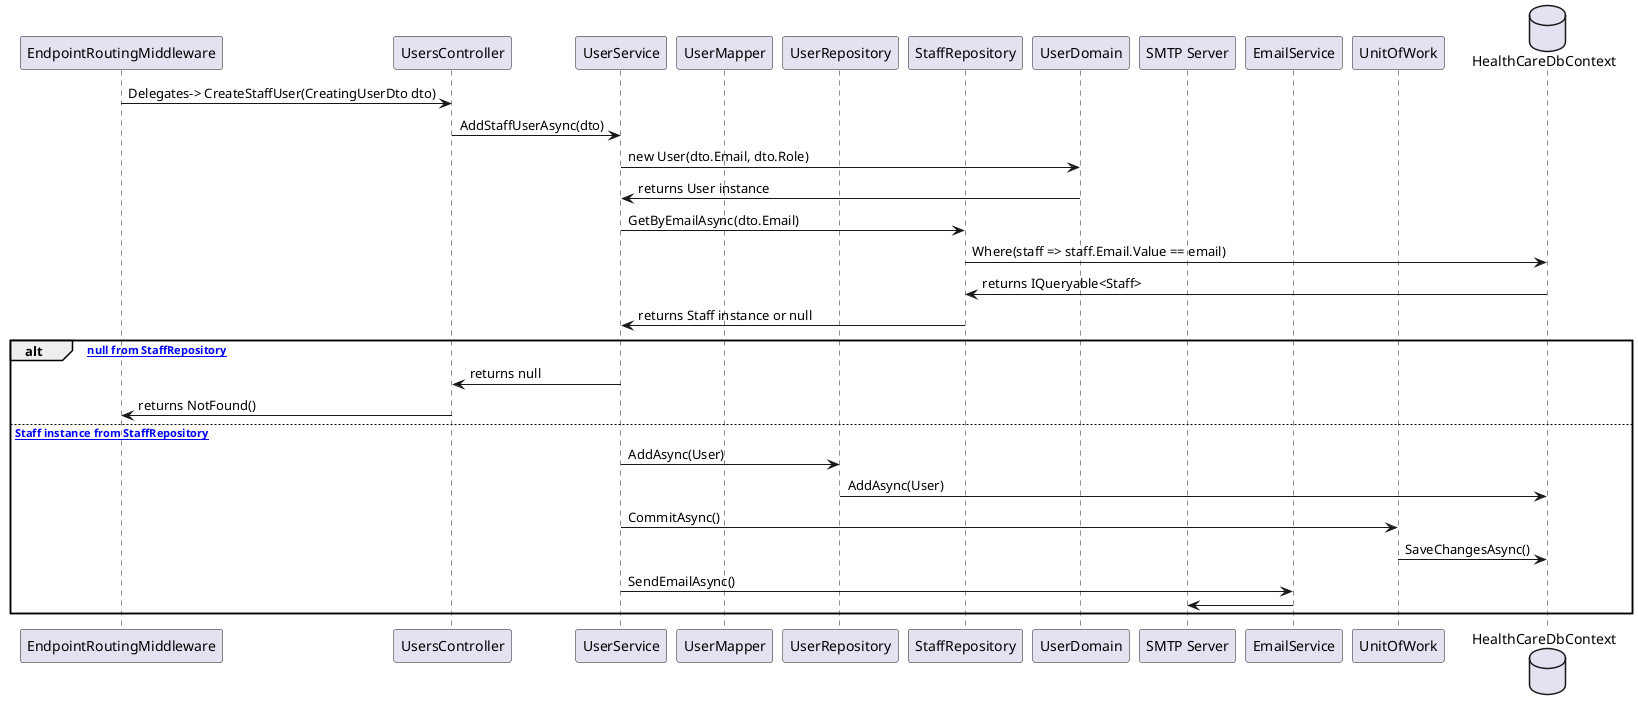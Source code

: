 @startuml CreateStaffUser

participant "EndpointRoutingMiddleware" as ROT
participant "UsersController" as CTL
participant "UserService" as SRV
participant "UserMapper" as MPR
participant "UserRepository" as URE
participant "StaffRepository" as SRE
participant "UserDomain" as DOM
participant "SMTP Server" as SMTP
participant "EmailService" as EML
participant "UnitOfWork" as UOW
database "HealthCareDbContext" as DBC

ROT  ->  CTL : Delegates-> CreateStaffUser(CreatingUserDto dto)
CTL -> SRV : AddStaffUserAsync(dto)
SRV -> DOM : new User(dto.Email, dto.Role)
SRV <- DOM : returns User instance
SRV -> SRE : GetByEmailAsync(dto.Email)

SRE -> DBC : Where(staff => staff.Email.Value == email)
SRE <- DBC : returns IQueryable<Staff>

SRV <- SRE : returns Staff instance or null
alt [Got null from StaffRepository]
    CTL <- SRV : returns null
    ROT <- CTL : returns NotFound()
else [Got Staff instance from StaffRepository]
    SRV -> URE : AddAsync(User)
    URE -> DBC : AddAsync(User)
    SRV-> UOW : CommitAsync()
    UOW -> DBC : SaveChangesAsync()
    SRV-> EML : SendEmailAsync()
    EML -> SMTP : 
end





@enduml